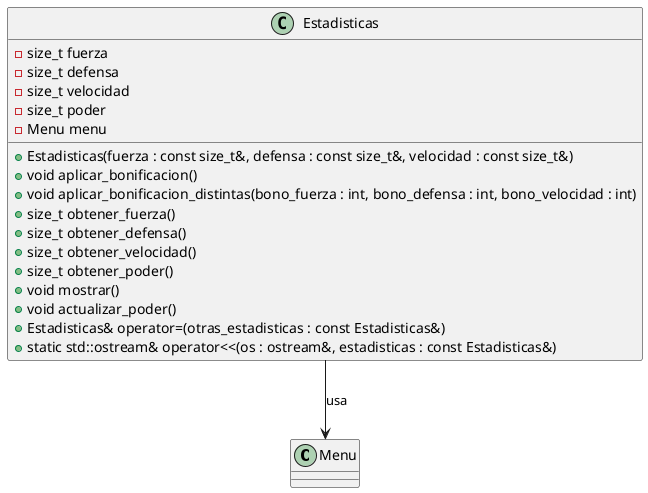 @startuml
'https://plantuml.com/class-diagram
class Menu

class Estadisticas {
    - size_t fuerza
    - size_t defensa
    - size_t velocidad
    - size_t poder
    - Menu menu

    + Estadisticas(fuerza : const size_t&, defensa : const size_t&, velocidad : const size_t&)
    + void aplicar_bonificacion()
    + void aplicar_bonificacion_distintas(bono_fuerza : int, bono_defensa : int, bono_velocidad : int)
    + size_t obtener_fuerza()
    + size_t obtener_defensa()
    + size_t obtener_velocidad()
    + size_t obtener_poder()
    + void mostrar()
    + void actualizar_poder()
    + Estadisticas& operator=(otras_estadisticas : const Estadisticas&)
    + static std::ostream& operator<<(os : ostream&, estadisticas : const Estadisticas&)
}

' Relaciones
Estadisticas --> Menu : "usa"

@enduml